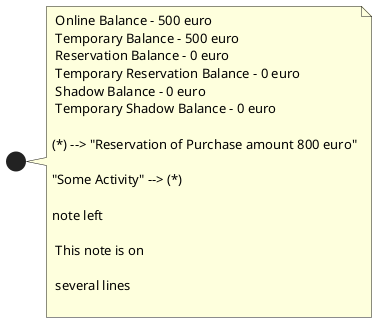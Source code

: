 {
  "sha1": "ag0dk6ssatj2k3menczejvywqxck5s9",
  "insertion": {
    "when": "2024-05-30T20:48:21.870Z",
    "user": "plantuml@gmail.com"
  }
}
@startuml
note right
 Online Balance - 500 euro
 Temporary Balance - 500 euro
 Reservation Balance - 0 euro
 Temporary Reservation Balance - 0 euro
 Shadow Balance - 0 euro
 Temporary Shadow Balance - 0 euro

(*) --> "Reservation of Purchase amount 800 euro"

"Some Activity" --> (*)

note left

 This note is on

 several lines

end note
@enduml
